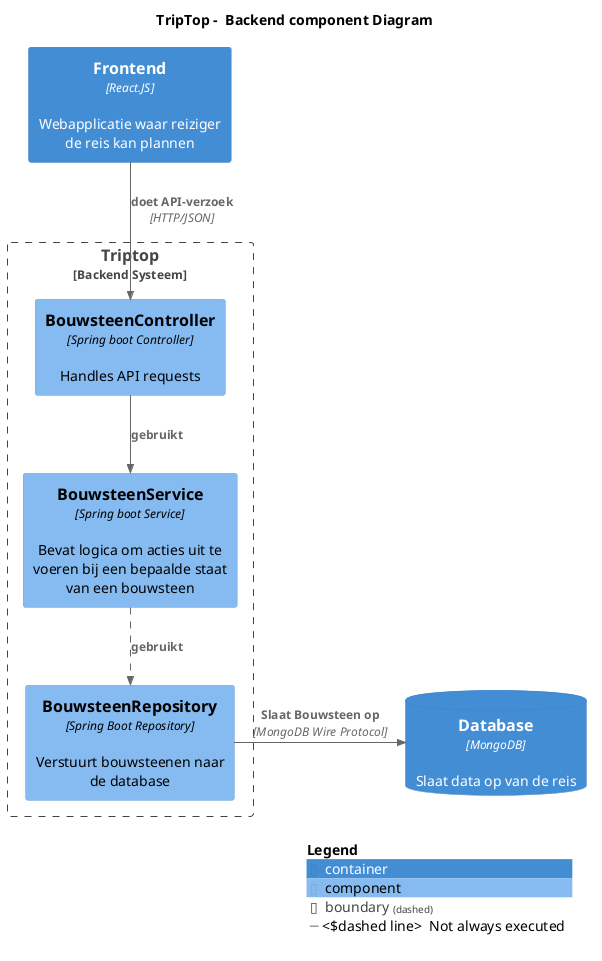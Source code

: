 @startuml
!include <C4/C4_Component>


$addRelTagToLegend(D_Rel, "black", "gray", $DASHED_LINE, Not always executed, dashed line)

!unquoted procedure D_Rel($from, $to, $label, $techn="", $descr="", $sprite="", $tags="D_Rel", $link="", $direction = "")
!if ($direction == right)
    $getRel(("-[dashed]right->>"), $from, $to, $label, $techn, $descr, $sprite, $tags, $link)
!elseif ($direction == left)
    $getRel(("-[dashed]left->>"), $from, $to, $label, $techn, $descr, $sprite, $tags, $link)
!elseif ($direction == up)
    $getRel(("-[dashed]up->>"), $from, $to, $label, $techn, $descr, $sprite, $tags, $link)
!elseif ($direction == down)
    $getRel(("-[dashed]down->>"), $from, $to, $label, $techn, $descr, $sprite, $tags, $link)
!else
    $getRel("-[dashed]->>", $from, $to, $label, $techn, $descr, $sprite, $tags, $link)
!endif
increment()
!endprocedure

!unquoted procedure D_Rel_R($from, $to, $label, $techn="", $descr="", $sprite="", $tags="", $link="")
D_Rel($from, $to, $label, $techn, $descr, $sprite, D_Rel, $link, right)
!endprocedure

!unquoted procedure D_Rel_L($from, $to, $label, $techn="", $descr="", $sprite="", $tags="", $link="")
D_Rel($from, $to, $label, $techn, $descr, $sprite, D_Rel, $link, left)
!endprocedure

!unquoted procedure D_Rel_U($from, $to, $label, $techn="", $descr="", $sprite="", $tags="", $link="")
D_Rel($from, $to, $label, $techn, $descr, $sprite, D_Rel, $link, up)
!endprocedure

!unquoted procedure D_Rel_D($from, $to, $label, $techn="", $descr="", $sprite="", $tags="", $link="")
D_Rel($from, $to, $label, $techn, $descr, $sprite, D_Rel, $link, down)
!endprocedure

title TripTop -  Backend component Diagram
Boundary(system, "Triptop", "Backend Systeem"){
    Component(controller, "BouwsteenController","Spring boot Controller", "Handles API requests")
    Component(repo, "BouwsteenRepository", "Spring Boot Repository", "Verstuurt bouwsteenen naar de database")
    Component(service, "BouwsteenService", "Spring boot Service", "Bevat logica om acties uit te voeren bij een bepaalde staat van een bouwsteen")
}
Container(frontend, "Frontend", "React.JS", "Webapplicatie waar reiziger de reis kan plannen")
ContainerDb(db, "Database", "MongoDB" ,Slaat data op van de reis)
D_Rel(service, repo, "gebruikt")
Rel_R(repo, db, Slaat Bouwsteen op, MongoDB Wire Protocol)
Rel(frontend, controller, doet API-verzoek, HTTP/JSON)
Rel(controller, service, "gebruikt")
SHOW_LEGEND()
@enduml